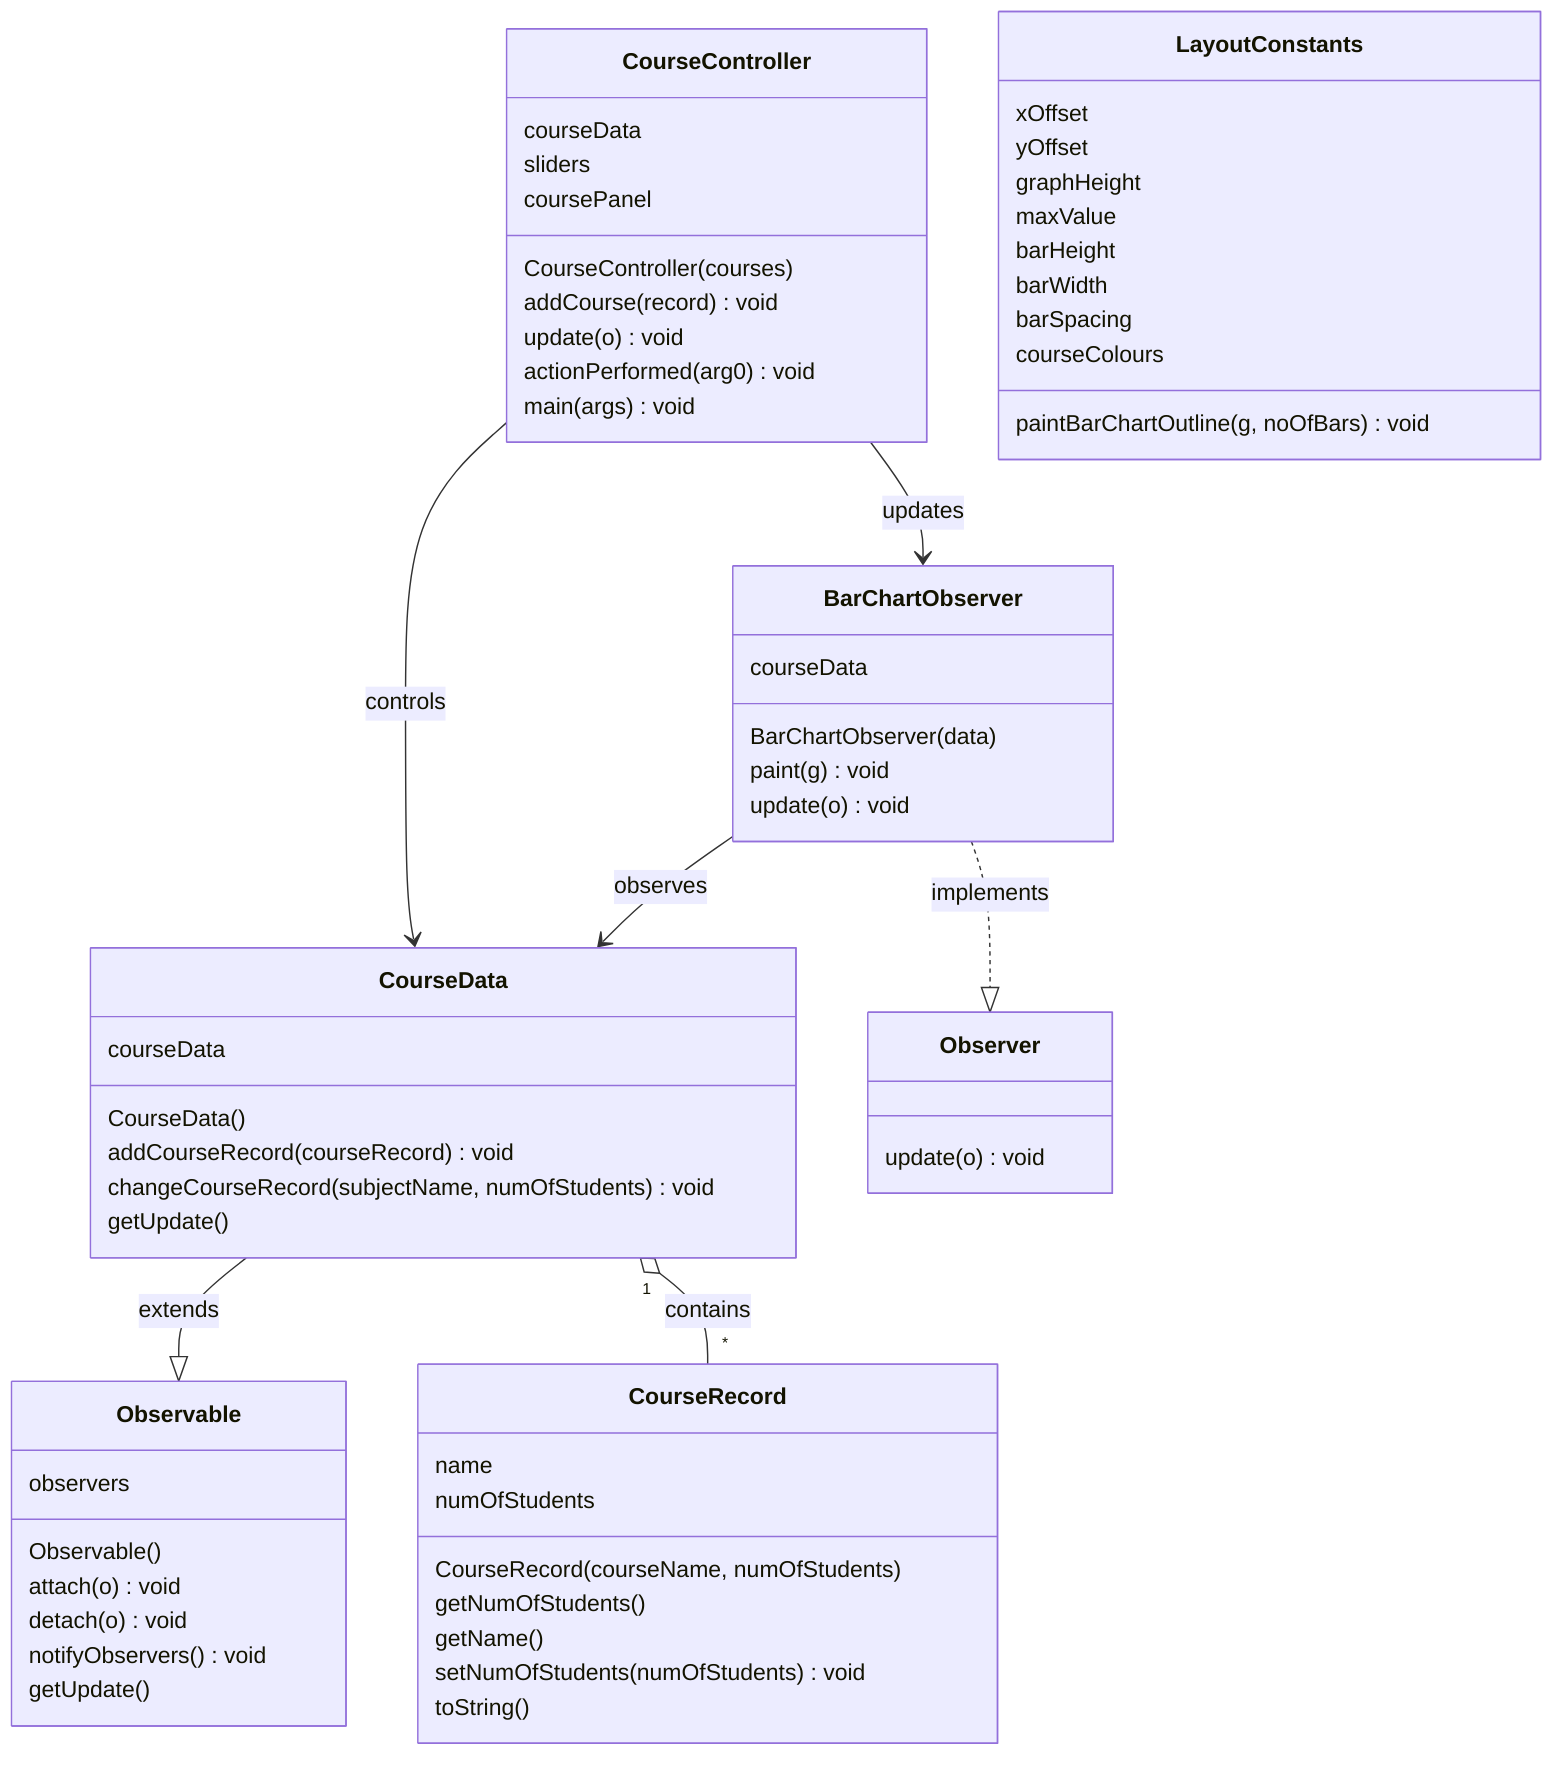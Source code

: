 classDiagram
  class BarChartObserver {
    courseData
    BarChartObserver(data)
    paint(g) void 
    update(o) void
  }

  class CourseController {
    courseData
    sliders
    coursePanel
    CourseController(courses)
    addCourse(record) void
    update(o) void
    actionPerformed(arg0) void
    main(args) void
  }

  class CourseData {
    courseData
    CourseData()
    addCourseRecord(courseRecord) void
    changeCourseRecord(subjectName, numOfStudents) void
    getUpdate() 
  }

  class CourseRecord {
    name
    numOfStudents
    CourseRecord(courseName, numOfStudents)
    getNumOfStudents() 
    getName() 
    setNumOfStudents(numOfStudents) void
    toString() 
  }

  class LayoutConstants {
    xOffset 
    yOffset 
    graphHeight 
    maxValue 
    barHeight 
    barWidth 
    barSpacing 
    courseColours 
    paintBarChartOutline(g, noOfBars) void
  }

  class Observable {
    observers
    Observable()
    attach(o) void
    detach(o) void
    notifyObservers() void
    getUpdate() 
  }

  class Observer {
    update(o) void
  }

  %% Relationships
  BarChartObserver ..|> Observer : implements
  CourseData --|> Observable : extends
  CourseData "1" o-- "*" CourseRecord : contains
  CourseController --> CourseData : controls
  CourseController --> BarChartObserver : updates
  BarChartObserver --> CourseData : observes